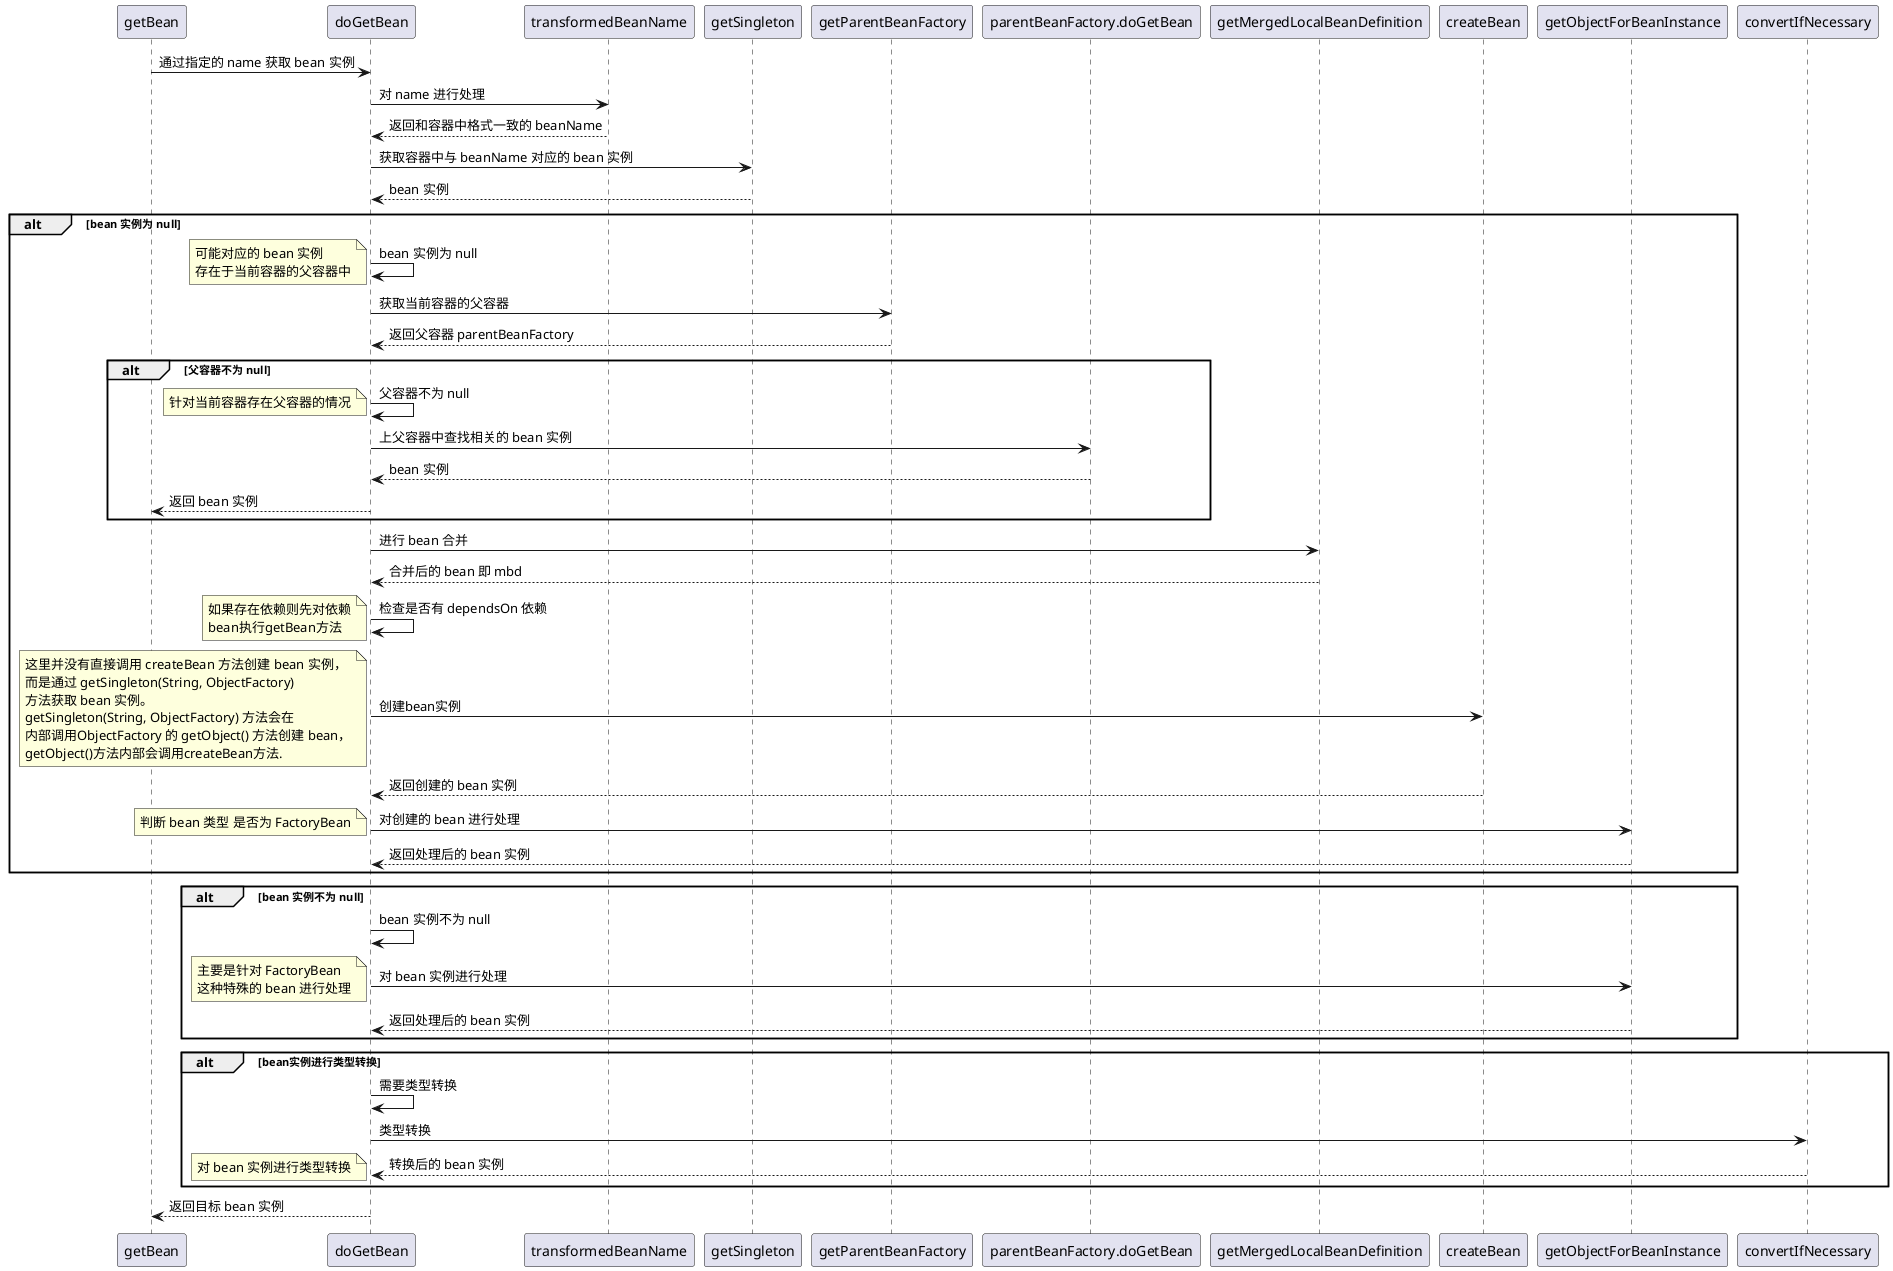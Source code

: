 @startuml
getBean -> doGetBean: 通过指定的 name 获取 bean 实例

doGetBean -> transformedBeanName: 对 name 进行处理

doGetBean <-- transformedBeanName: 返回和容器中格式一致的 beanName

doGetBean -> getSingleton: 获取容器中与 beanName 对应的 bean 实例

doGetBean <-- getSingleton: bean 实例

alt bean 实例为 null
    doGetBean -> doGetBean: bean 实例为 null
    note left
         可能对应的 bean 实例
         存在于当前容器的父容器中
    end note
    doGetBean -> getParentBeanFactory: 获取当前容器的父容器
    doGetBean <-- getParentBeanFactory: 返回父容器 parentBeanFactory

    alt 父容器不为 null
        doGetBean -> doGetBean:父容器不为 null
        note left: 针对当前容器存在父容器的情况
        doGetBean -> parentBeanFactory.doGetBean: 上父容器中查找相关的 bean 实例

        doGetBean <-- parentBeanFactory.doGetBean: bean 实例

        getBean <-- doGetBean:返回 bean 实例
    end

    doGetBean -> getMergedLocalBeanDefinition: 进行 bean 合并
    doGetBean <-- getMergedLocalBeanDefinition: 合并后的 bean 即 mbd
    doGetBean -> doGetBean: 检查是否有 dependsOn 依赖
    note left
     如果存在依赖则先对依赖
     bean执行getBean方法
    end note
    doGetBean -> createBean: 创建bean实例
    note left
        这里并没有直接调用 createBean 方法创建 bean 实例，
        而是通过 getSingleton(String, ObjectFactory)
        方法获取 bean 实例。
        getSingleton(String, ObjectFactory) 方法会在
        内部调用ObjectFactory 的 getObject() 方法创建 bean，
        getObject()方法内部会调用createBean方法.
    end note
    doGetBean <-- createBean: 返回创建的 bean 实例
    doGetBean -> getObjectForBeanInstance: 对创建的 bean 进行处理
    note left: 判断 bean 类型 是否为 FactoryBean
    doGetBean <-- getObjectForBeanInstance: 返回处理后的 bean 实例
end

alt bean 实例不为 null
    doGetBean -> doGetBean: bean 实例不为 null

    doGetBean -> getObjectForBeanInstance: 对 bean 实例进行处理
    note left
        主要是针对 FactoryBean
        这种特殊的 bean 进行处理
    end note
    doGetBean <-- getObjectForBeanInstance: 返回处理后的 bean 实例
end

alt bean实例进行类型转换
    doGetBean -> doGetBean:需要类型转换
    doGetBean -> convertIfNecessary:类型转换
    doGetBean <-- convertIfNecessary:转换后的 bean 实例
    note left:对 bean 实例进行类型转换
end
getBean <-- doGetBean:返回目标 bean 实例


@enduml